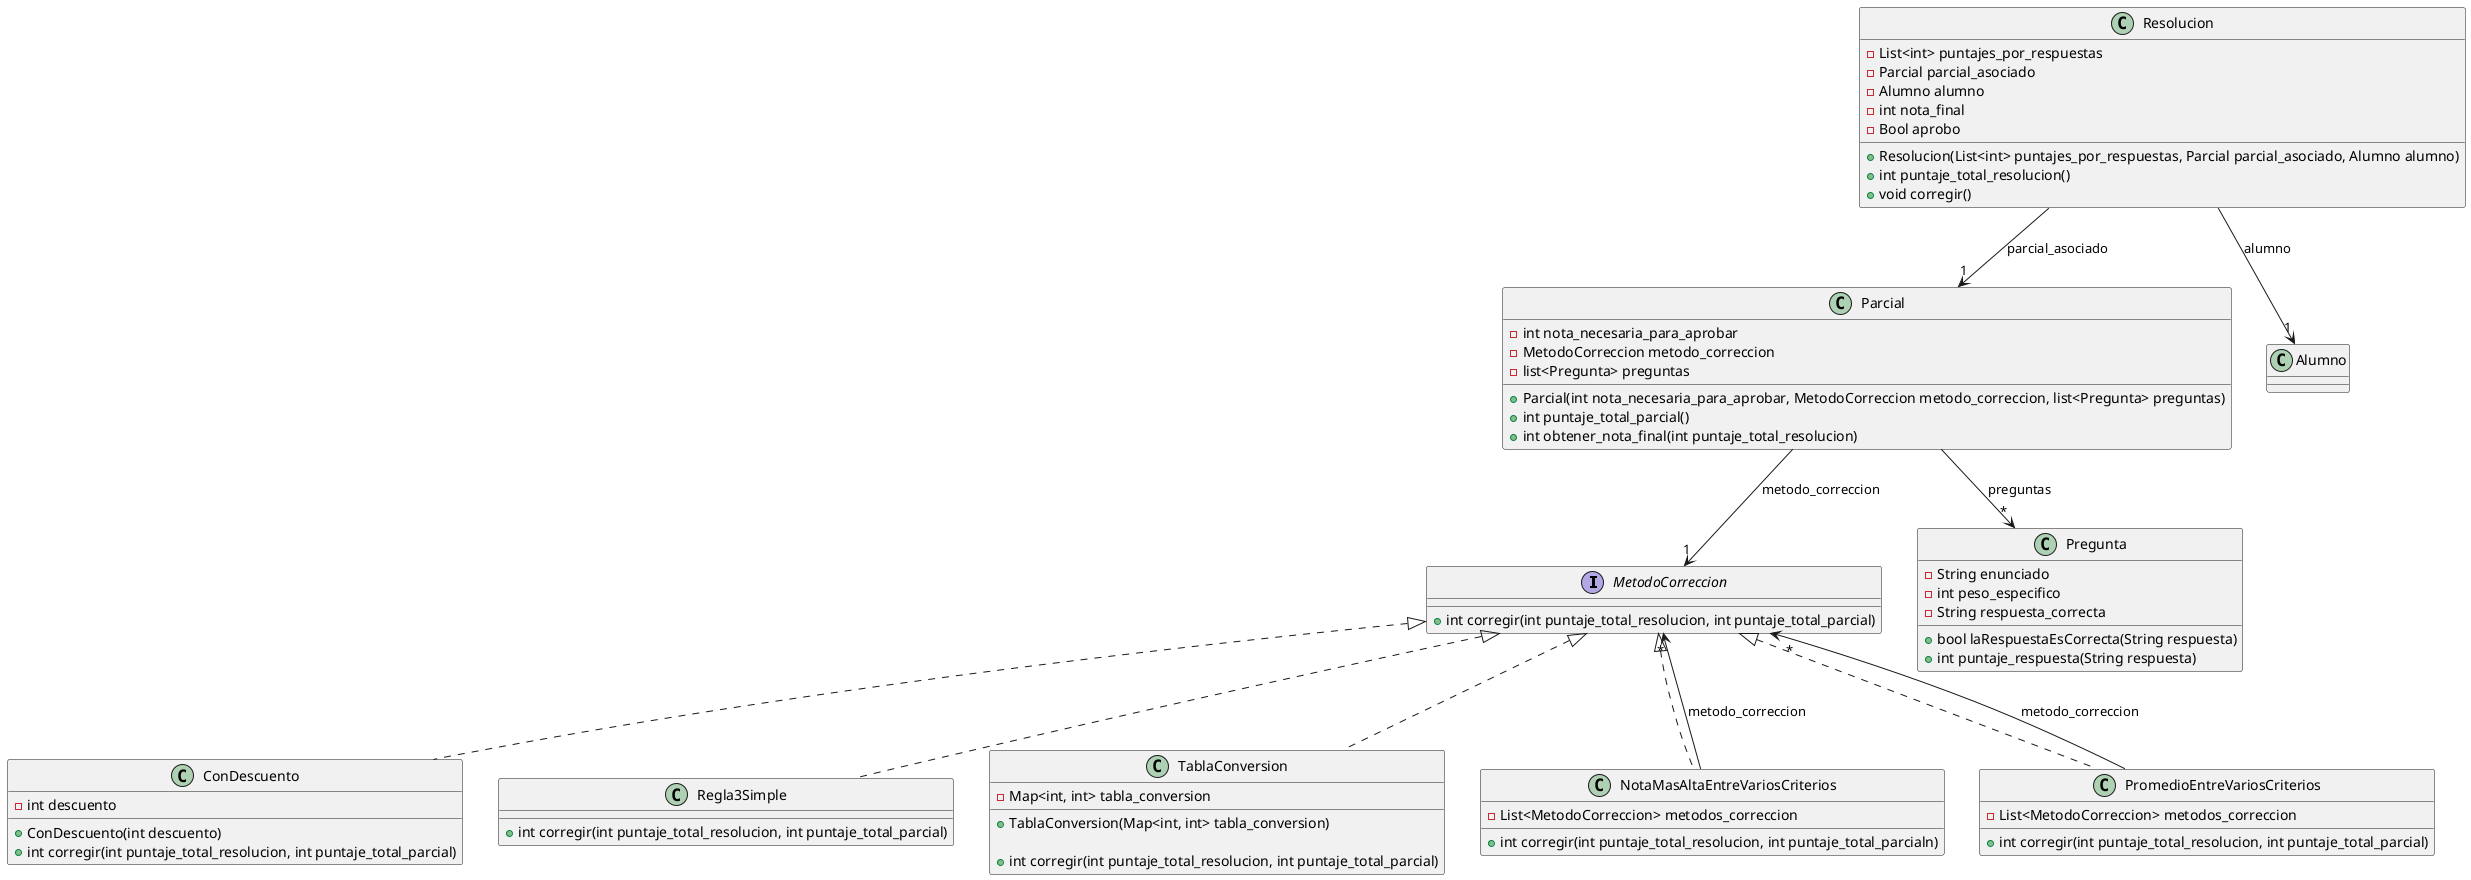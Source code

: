 @startuml

interface MetodoCorreccion{
    +int corregir(int puntaje_total_resolucion, int puntaje_total_parcial)
}

class ConDescuento implements MetodoCorreccion{
	-int descuento
	
	+ConDescuento(int descuento)
	+int corregir(int puntaje_total_resolucion, int puntaje_total_parcial)
}

class Regla3Simple implements MetodoCorreccion{
	+int corregir(int puntaje_total_resolucion, int puntaje_total_parcial)
}

class TablaConversion implements MetodoCorreccion{
	-Map<int, int> tabla_conversion

	+TablaConversion(Map<int, int> tabla_conversion)

	+int corregir(int puntaje_total_resolucion, int puntaje_total_parcial)
}

class NotaMasAltaEntreVariosCriterios implements MetodoCorreccion{
	-List<MetodoCorreccion> metodos_correccion
	
	+int corregir(int puntaje_total_resolucion, int puntaje_total_parcialn)
}

NotaMasAltaEntreVariosCriterios --> "*" MetodoCorreccion: metodo_correccion

class PromedioEntreVariosCriterios implements MetodoCorreccion{
	-List<MetodoCorreccion> metodos_correccion
	
	+int corregir(int puntaje_total_resolucion, int puntaje_total_parcial)
}

PromedioEntreVariosCriterios --> "*" MetodoCorreccion: metodo_correccion

class Parcial {
	-int nota_necesaria_para_aprobar
	-MetodoCorreccion metodo_correccion
	-list<Pregunta> preguntas
	
	+Parcial(int nota_necesaria_para_aprobar, MetodoCorreccion metodo_correccion, list<Pregunta> preguntas)
	+int puntaje_total_parcial()
	+int obtener_nota_final(int puntaje_total_resolucion)
}

Parcial --> "1" MetodoCorreccion: metodo_correccion
Parcial --> "*" Pregunta: preguntas

class Pregunta {
	-String enunciado
	-int peso_especifico
	-String respuesta_correcta	
	
	+bool laRespuestaEsCorrecta(String respuesta)
	+int puntaje_respuesta(String respuesta)
}


class Resolucion {
	-List<int> puntajes_por_respuestas
	-Parcial parcial_asociado
	-Alumno alumno
	-int nota_final
	-Bool aprobo
	
	+Resolucion(List<int> puntajes_por_respuestas, Parcial parcial_asociado, Alumno alumno)
	+int puntaje_total_resolucion()
	+void corregir()
}

Resolucion --> "1" Parcial: parcial_asociado
Resolucion --> "1" Alumno: alumno

@enduml